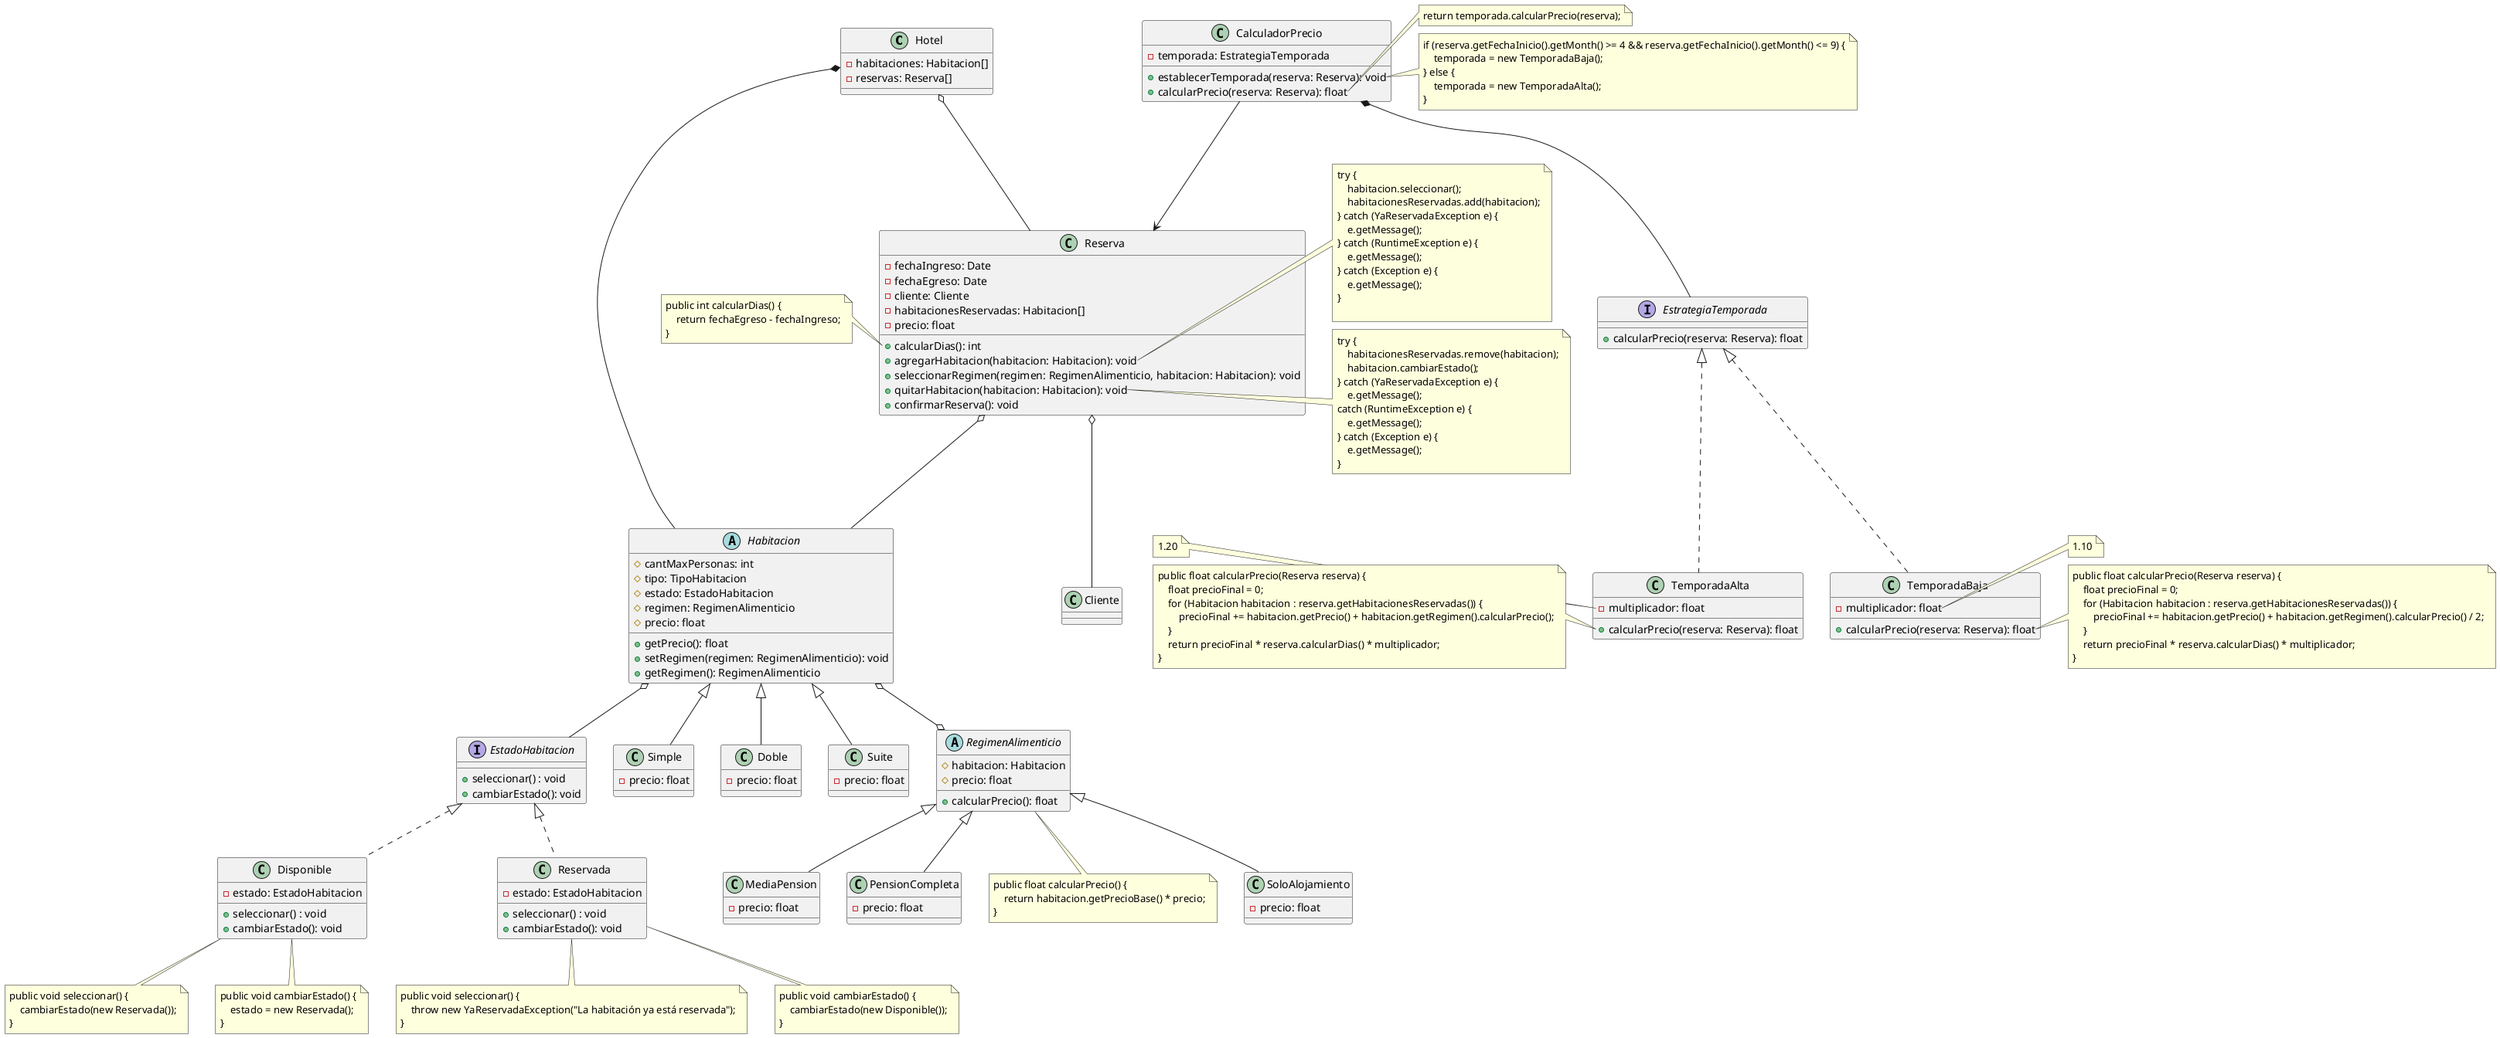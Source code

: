 @startuml
'https://plantuml.com/class-diagram

class Hotel {
    - habitaciones: Habitacion[]
    - reservas: Reserva[]

    '+reservar()
}

class Cliente {}

class Reserva {
    - fechaIngreso: Date
    - fechaEgreso: Date
    - cliente: Cliente
    - habitacionesReservadas: Habitacion[]
    - precio: float

    + calcularDias(): int
    + agregarHabitacion(habitacion: Habitacion): void
    + seleccionarRegimen(regimen: RegimenAlimenticio, habitacion: Habitacion): void
    + quitarHabitacion(habitacion: Habitacion): void
    + confirmarReserva(): void
}

note left of Reserva::calcularDias
    public int calcularDias() {
        return fechaEgreso - fechaIngreso;
    }
end note

note right of Reserva::agregarHabitacion
    try {
        habitacion.seleccionar();
        habitacionesReservadas.add(habitacion);
    } catch (YaReservadaException e) {
        e.getMessage();
    } catch (RuntimeException e) {
        e.getMessage();
    } catch (Exception e) {
        e.getMessage();
    }

end note

note right of Reserva::quitarHabitacion
    try {
        habitacionesReservadas.remove(habitacion);
        habitacion.cambiarEstado();
    } catch (YaReservadaException e) {
        e.getMessage();
    catch (RuntimeException e) {
        e.getMessage();
    } catch (Exception e) {
        e.getMessage();
    }
end note

abstract class Habitacion {
    # cantMaxPersonas: int
    # tipo: TipoHabitacion
    # estado: EstadoHabitacion
    # regimen: RegimenAlimenticio
    # precio: float

    + getPrecio(): float
    + setRegimen(regimen: RegimenAlimenticio): void
    + getRegimen(): RegimenAlimenticio
}

interface EstadoHabitacion {
    + seleccionar() : void
    + cambiarEstado(): void
}

class Disponible implements EstadoHabitacion {
    - estado: EstadoHabitacion
    + seleccionar() : void
    + cambiarEstado(): void
}

note bottom of Disponible
    public void seleccionar() {
        cambiarEstado(new Reservada());
    }
end note

note bottom of Disponible
    public void cambiarEstado() {
        estado = new Reservada();
    }
end note

class Reservada implements EstadoHabitacion {
    - estado: EstadoHabitacion
    + seleccionar() : void
    + cambiarEstado(): void
}

note bottom of Reservada
    public void seleccionar() {
        throw new YaReservadaException("La habitación ya está reservada");
    }
end note

note bottom of Reservada
    public void cambiarEstado() {
        cambiarEstado(new Disponible());
    }
end note


class Simple extends Habitacion {
    ' 100
    - precio: float
}

class Doble extends Habitacion {
    ' 250
    - precio: float
}

class Suite extends Habitacion {
    ' 500
    - precio: float
}

abstract class RegimenAlimenticio {
    # habitacion: Habitacion
    # precio: float

    + calcularPrecio(): float
}

note bottom of RegimenAlimenticio
    public float calcularPrecio() {
        return habitacion.getPrecioBase() * precio;
    }
end note

class SoloAlojamiento extends RegimenAlimenticio {
    ' 0% valor habitacion
    - precio: float
}

class MediaPension extends RegimenAlimenticio {
    ' 25% valor habitacion
    - precio: float
}

class PensionCompleta extends RegimenAlimenticio {
    ' 75% valor habitacion
    - precio: float
}

interface EstrategiaTemporada {
    + calcularPrecio(reserva: Reserva): float
}

class TemporadaBaja implements EstrategiaTemporada {
    - multiplicador: float

    ' (precio de la habitación + régimen / 2) * días * 1.10
    + calcularPrecio(reserva: Reserva): float
}

note right of TemporadaBaja::multiplicador
    1.10
end note

note right of TemporadaBaja::calcularPrecio
    public float calcularPrecio(Reserva reserva) {
        float precioFinal = 0;
        for (Habitacion habitacion : reserva.getHabitacionesReservadas()) {
            precioFinal += habitacion.getPrecio() + habitacion.getRegimen().calcularPrecio() / 2;
        }
        return precioFinal * reserva.calcularDias() * multiplicador;
    }
end note

class TemporadaAlta implements EstrategiaTemporada {
    - multiplicador: float

    ' (precio de la habitación + régimen) * días * 1.20
    + calcularPrecio(reserva: Reserva): float
}

note left of TemporadaAlta::multiplicador
    1.20
end note

note left of TemporadaAlta::calcularPrecio
    public float calcularPrecio(Reserva reserva) {
        float precioFinal = 0;
        for (Habitacion habitacion : reserva.getHabitacionesReservadas()) {
            precioFinal += habitacion.getPrecio() + habitacion.getRegimen().calcularPrecio();
        }
        return precioFinal * reserva.calcularDias() * multiplicador;
    }
end note

class CalculadorPrecio {
    - temporada: EstrategiaTemporada

    + establecerTemporada(reserva: Reserva): void
    + calcularPrecio(reserva: Reserva): float
}

note right of CalculadorPrecio::calcularPrecio
    return temporada.calcularPrecio(reserva);
end note

note right of CalculadorPrecio::establecerTemporada
    if (reserva.getFechaInicio().getMonth() >= 4 && reserva.getFechaInicio().getMonth() <= 9) {
        temporada = new TemporadaBaja();
    } else {
        temporada = new TemporadaAlta();
    }
end note

'relaciones
Hotel *-- Habitacion
Hotel o-- Reserva
Habitacion o-- EstadoHabitacion
Habitacion o--o RegimenAlimenticio
Reserva o-- Cliente
Reserva o-- Habitacion
CalculadorPrecio --> Reserva
CalculadorPrecio *-- EstrategiaTemporada

@enduml